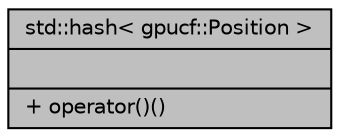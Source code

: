 digraph "std::hash&lt; gpucf::Position &gt;"
{
 // INTERACTIVE_SVG=YES
  bgcolor="transparent";
  edge [fontname="Helvetica",fontsize="10",labelfontname="Helvetica",labelfontsize="10"];
  node [fontname="Helvetica",fontsize="10",shape=record];
  Node1 [label="{std::hash\< gpucf::Position \>\n||+ operator()()\l}",height=0.2,width=0.4,color="black", fillcolor="grey75", style="filled", fontcolor="black"];
}
